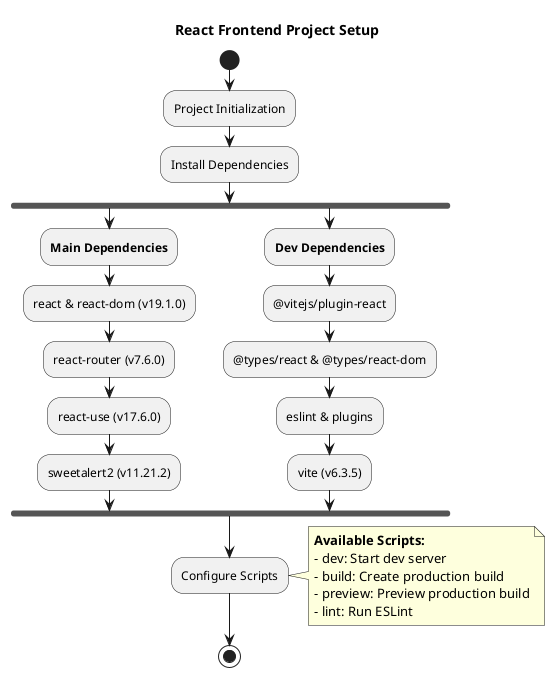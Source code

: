 @startuml React Frontend Project Dependencies

title React Frontend Project Setup

start

:Project Initialization;
:Install Dependencies;

fork
  :**Main Dependencies**;
  :react & react-dom (v19.1.0);
  :react-router (v7.6.0);
  :react-use (v17.6.0);
  :sweetalert2 (v11.21.2);
fork again
  :**Dev Dependencies**;
  :@vitejs/plugin-react;
  :@types/react & @types/react-dom;
  :eslint & plugins;
  :vite (v6.3.5);
fork end

:Configure Scripts;

note right
  **Available Scripts:**
  - dev: Start dev server
  - build: Create production build
  - preview: Preview production build
  - lint: Run ESLint
end note

stop

@enduml